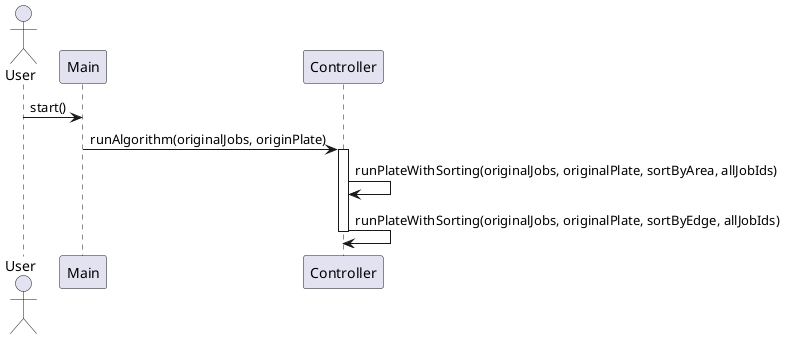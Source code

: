 @startuml Controller-Algorithm-Sequence
actor User

User -> Main: start()
Main -> Controller: runAlgorithm(originalJobs, originPlate)

activate Controller
    Controller -> Controller: runPlateWithSorting(originalJobs, originalPlate, sortByArea, allJobIds)
    Controller -> Controller: runPlateWithSorting(originalJobs, originalPlate, sortByEdge, allJobIds)


deactivate Controller

@enduml
